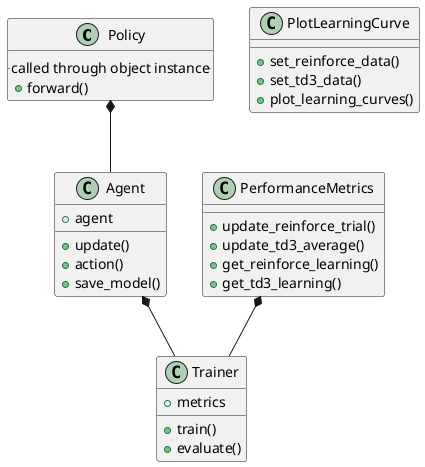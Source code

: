 @startuml

class Policy {
    .. called through object instance ..
    + forward()
}

class Agent {
    + agent
    + update()
    + action()
    + save_model()
}

Policy *-- Agent 

class Trainer {
    + metrics
    + train()
    + evaluate()
}

Agent *-- Trainer

class PerformanceMetrics {
    + update_reinforce_trial()
    + update_td3_average()
    + get_reinforce_learning()
    + get_td3_learning()
}

PerformanceMetrics *-- Trainer

class PlotLearningCurve {
    + set_reinforce_data()
    + set_td3_data()
    + plot_learning_curves()
}

@enduml


